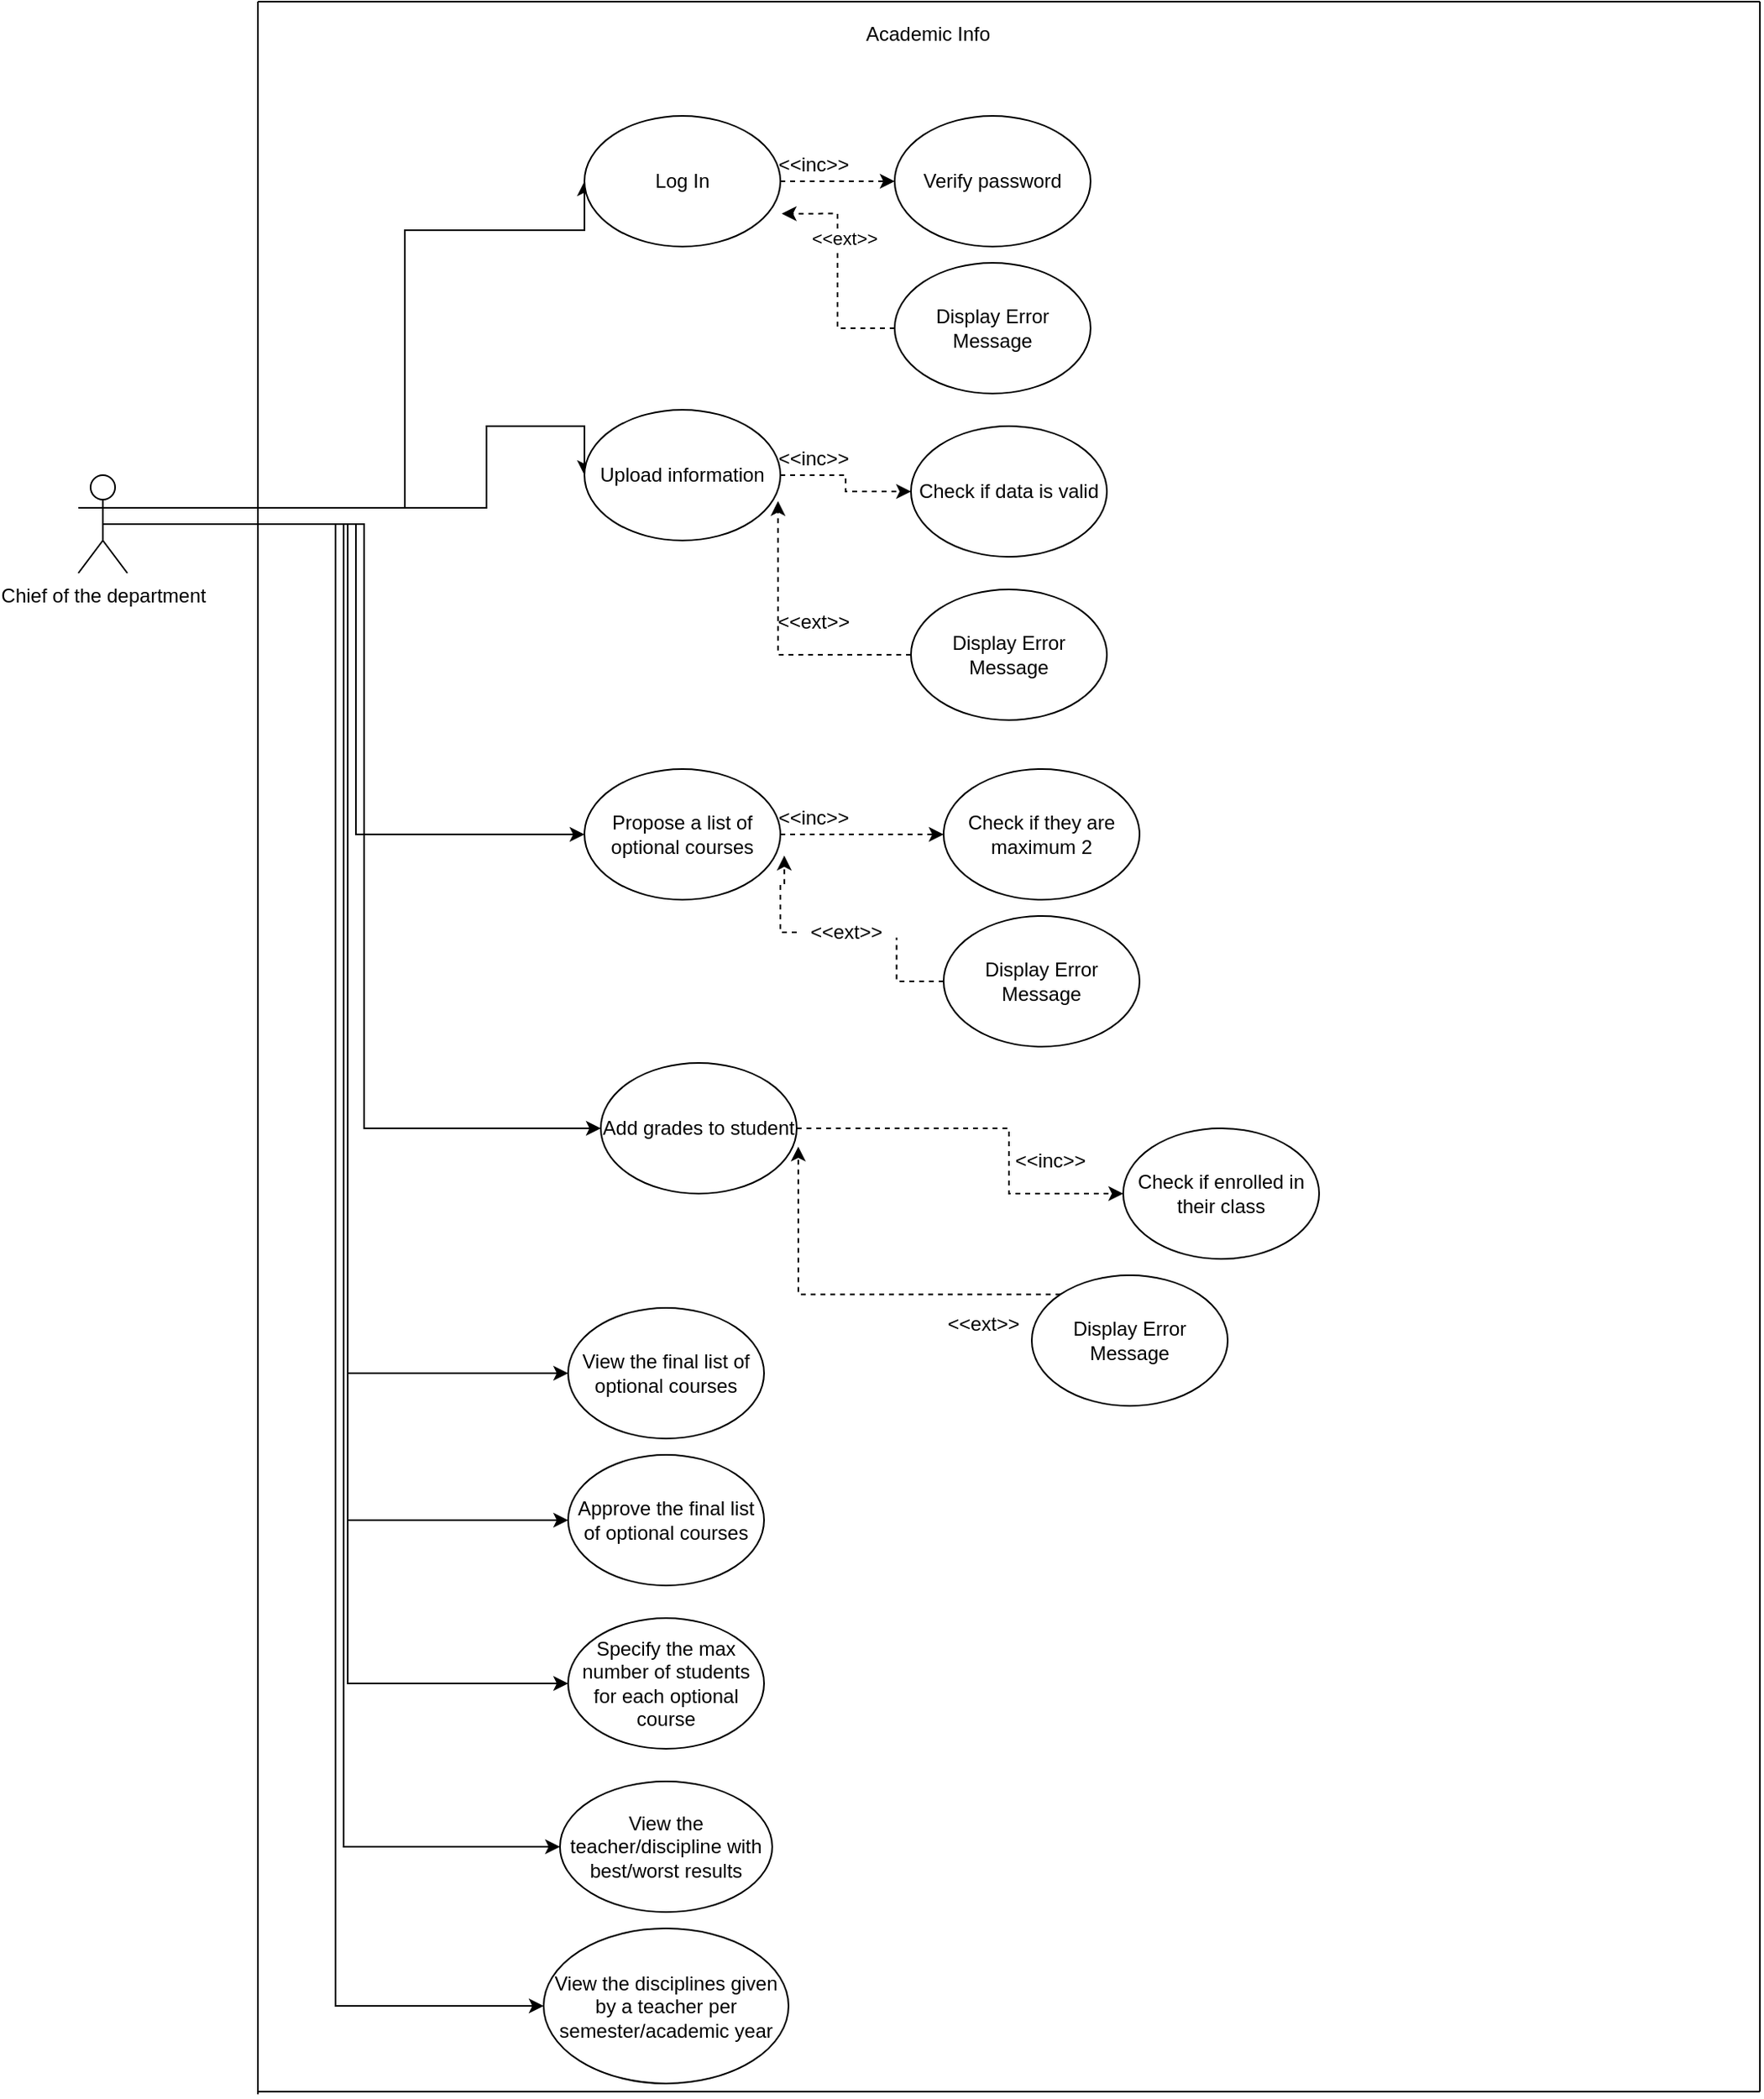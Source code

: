 <mxfile version="17.1.3" type="device"><diagram id="Ifw1mdcxxD01p3pMQ9GC" name="Page-1"><mxGraphModel dx="1865" dy="1748" grid="1" gridSize="10" guides="1" tooltips="1" connect="1" arrows="1" fold="1" page="1" pageScale="1" pageWidth="827" pageHeight="1169" math="0" shadow="0"><root><mxCell id="0"/><mxCell id="1" parent="0"/><mxCell id="pfWZykfjwaoLypPJ-LVU-12" style="edgeStyle=orthogonalEdgeStyle;rounded=0;orthogonalLoop=1;jettySize=auto;html=1;exitX=0.5;exitY=0.5;exitDx=0;exitDy=0;exitPerimeter=0;entryX=0;entryY=0.5;entryDx=0;entryDy=0;" parent="1" source="pfWZykfjwaoLypPJ-LVU-1" target="pfWZykfjwaoLypPJ-LVU-11" edge="1"><mxGeometry relative="1" as="geometry"><Array as="points"><mxPoint x="-30" y="-290"/><mxPoint x="-30" y="-460"/></Array></mxGeometry></mxCell><mxCell id="pfWZykfjwaoLypPJ-LVU-14" style="edgeStyle=orthogonalEdgeStyle;rounded=0;orthogonalLoop=1;jettySize=auto;html=1;exitX=0.5;exitY=0.5;exitDx=0;exitDy=0;exitPerimeter=0;entryX=0;entryY=0.5;entryDx=0;entryDy=0;" parent="1" source="pfWZykfjwaoLypPJ-LVU-1" target="pfWZykfjwaoLypPJ-LVU-13" edge="1"><mxGeometry relative="1" as="geometry"/></mxCell><mxCell id="pfWZykfjwaoLypPJ-LVU-16" style="edgeStyle=orthogonalEdgeStyle;rounded=0;orthogonalLoop=1;jettySize=auto;html=1;exitX=0.5;exitY=0.5;exitDx=0;exitDy=0;exitPerimeter=0;entryX=0;entryY=0.5;entryDx=0;entryDy=0;" parent="1" source="pfWZykfjwaoLypPJ-LVU-1" target="pfWZykfjwaoLypPJ-LVU-15" edge="1"><mxGeometry relative="1" as="geometry"><Array as="points"><mxPoint x="20" y="-290"/><mxPoint x="20" y="-340"/></Array></mxGeometry></mxCell><mxCell id="pfWZykfjwaoLypPJ-LVU-18" style="edgeStyle=orthogonalEdgeStyle;rounded=0;orthogonalLoop=1;jettySize=auto;html=1;exitX=0.5;exitY=0.5;exitDx=0;exitDy=0;exitPerimeter=0;entryX=0;entryY=0.5;entryDx=0;entryDy=0;" parent="1" source="pfWZykfjwaoLypPJ-LVU-1" target="pfWZykfjwaoLypPJ-LVU-17" edge="1"><mxGeometry relative="1" as="geometry"/></mxCell><mxCell id="1NIHrG5E7lL0fxhiLcZi-8" style="edgeStyle=orthogonalEdgeStyle;rounded=0;orthogonalLoop=1;jettySize=auto;html=1;exitX=0.5;exitY=0.5;exitDx=0;exitDy=0;exitPerimeter=0;entryX=0;entryY=0.5;entryDx=0;entryDy=0;" edge="1" parent="1" source="pfWZykfjwaoLypPJ-LVU-1" target="1NIHrG5E7lL0fxhiLcZi-3"><mxGeometry relative="1" as="geometry"/></mxCell><mxCell id="1NIHrG5E7lL0fxhiLcZi-9" style="edgeStyle=orthogonalEdgeStyle;rounded=0;orthogonalLoop=1;jettySize=auto;html=1;exitX=0.5;exitY=0.5;exitDx=0;exitDy=0;exitPerimeter=0;entryX=0;entryY=0.5;entryDx=0;entryDy=0;" edge="1" parent="1" source="pfWZykfjwaoLypPJ-LVU-1" target="1NIHrG5E7lL0fxhiLcZi-4"><mxGeometry relative="1" as="geometry"/></mxCell><mxCell id="1NIHrG5E7lL0fxhiLcZi-10" style="edgeStyle=orthogonalEdgeStyle;rounded=0;orthogonalLoop=1;jettySize=auto;html=1;exitX=0.5;exitY=0.5;exitDx=0;exitDy=0;exitPerimeter=0;entryX=0;entryY=0.5;entryDx=0;entryDy=0;" edge="1" parent="1" source="pfWZykfjwaoLypPJ-LVU-1" target="1NIHrG5E7lL0fxhiLcZi-5"><mxGeometry relative="1" as="geometry"/></mxCell><mxCell id="1NIHrG5E7lL0fxhiLcZi-11" style="edgeStyle=orthogonalEdgeStyle;rounded=0;orthogonalLoop=1;jettySize=auto;html=1;exitX=0.5;exitY=0.5;exitDx=0;exitDy=0;exitPerimeter=0;entryX=0;entryY=0.5;entryDx=0;entryDy=0;" edge="1" parent="1" source="pfWZykfjwaoLypPJ-LVU-1" target="1NIHrG5E7lL0fxhiLcZi-6"><mxGeometry relative="1" as="geometry"/></mxCell><mxCell id="1NIHrG5E7lL0fxhiLcZi-12" style="edgeStyle=orthogonalEdgeStyle;rounded=0;orthogonalLoop=1;jettySize=auto;html=1;exitX=0.5;exitY=0.5;exitDx=0;exitDy=0;exitPerimeter=0;entryX=0;entryY=0.5;entryDx=0;entryDy=0;" edge="1" parent="1" source="pfWZykfjwaoLypPJ-LVU-1" target="1NIHrG5E7lL0fxhiLcZi-7"><mxGeometry relative="1" as="geometry"/></mxCell><mxCell id="pfWZykfjwaoLypPJ-LVU-1" value="Chief of the department" style="shape=umlActor;verticalLabelPosition=bottom;verticalAlign=top;html=1;outlineConnect=0;" parent="1" vertex="1"><mxGeometry x="-230" y="-310" width="30" height="60" as="geometry"/></mxCell><mxCell id="pfWZykfjwaoLypPJ-LVU-30" style="edgeStyle=orthogonalEdgeStyle;rounded=0;orthogonalLoop=1;jettySize=auto;html=1;exitX=1;exitY=0.5;exitDx=0;exitDy=0;entryX=0;entryY=0.5;entryDx=0;entryDy=0;dashed=1;" parent="1" source="pfWZykfjwaoLypPJ-LVU-11" target="pfWZykfjwaoLypPJ-LVU-29" edge="1"><mxGeometry relative="1" as="geometry"/></mxCell><mxCell id="pfWZykfjwaoLypPJ-LVU-11" value="Log In" style="ellipse;whiteSpace=wrap;html=1;" parent="1" vertex="1"><mxGeometry x="80" y="-530" width="120" height="80" as="geometry"/></mxCell><mxCell id="pfWZykfjwaoLypPJ-LVU-44" style="edgeStyle=orthogonalEdgeStyle;rounded=0;orthogonalLoop=1;jettySize=auto;html=1;exitX=1;exitY=0.5;exitDx=0;exitDy=0;entryX=0;entryY=0.5;entryDx=0;entryDy=0;dashed=1;" parent="1" source="pfWZykfjwaoLypPJ-LVU-13" target="pfWZykfjwaoLypPJ-LVU-42" edge="1"><mxGeometry relative="1" as="geometry"/></mxCell><mxCell id="pfWZykfjwaoLypPJ-LVU-13" value="Propose a list of optional courses" style="ellipse;whiteSpace=wrap;html=1;" parent="1" vertex="1"><mxGeometry x="80" y="-130" width="120" height="80" as="geometry"/></mxCell><mxCell id="pfWZykfjwaoLypPJ-LVU-37" style="edgeStyle=orthogonalEdgeStyle;rounded=0;orthogonalLoop=1;jettySize=auto;html=1;exitX=1;exitY=0.5;exitDx=0;exitDy=0;entryX=0;entryY=0.5;entryDx=0;entryDy=0;dashed=1;" parent="1" source="pfWZykfjwaoLypPJ-LVU-15" target="pfWZykfjwaoLypPJ-LVU-36" edge="1"><mxGeometry relative="1" as="geometry"/></mxCell><mxCell id="pfWZykfjwaoLypPJ-LVU-15" value="Upload information" style="ellipse;whiteSpace=wrap;html=1;" parent="1" vertex="1"><mxGeometry x="80" y="-350" width="120" height="80" as="geometry"/></mxCell><mxCell id="V_DAbcqPA9rKKdh40VSJ-1" style="edgeStyle=orthogonalEdgeStyle;rounded=0;orthogonalLoop=1;jettySize=auto;html=1;exitX=1;exitY=0.5;exitDx=0;exitDy=0;entryX=0;entryY=0.5;entryDx=0;entryDy=0;dashed=1;" parent="1" source="pfWZykfjwaoLypPJ-LVU-17" target="pfWZykfjwaoLypPJ-LVU-49" edge="1"><mxGeometry relative="1" as="geometry"><Array as="points"><mxPoint x="340" y="90"/><mxPoint x="340" y="130"/></Array></mxGeometry></mxCell><mxCell id="pfWZykfjwaoLypPJ-LVU-17" value="Add grades to student" style="ellipse;whiteSpace=wrap;html=1;" parent="1" vertex="1"><mxGeometry x="90" y="50" width="120" height="80" as="geometry"/></mxCell><mxCell id="pfWZykfjwaoLypPJ-LVU-29" value="Verify password" style="ellipse;whiteSpace=wrap;html=1;" parent="1" vertex="1"><mxGeometry x="270" y="-530" width="120" height="80" as="geometry"/></mxCell><mxCell id="pfWZykfjwaoLypPJ-LVU-34" style="edgeStyle=orthogonalEdgeStyle;rounded=0;orthogonalLoop=1;jettySize=auto;html=1;exitX=0;exitY=0.5;exitDx=0;exitDy=0;entryX=1.007;entryY=0.748;entryDx=0;entryDy=0;entryPerimeter=0;dashed=1;" parent="1" source="pfWZykfjwaoLypPJ-LVU-31" target="pfWZykfjwaoLypPJ-LVU-11" edge="1"><mxGeometry relative="1" as="geometry"/></mxCell><mxCell id="pfWZykfjwaoLypPJ-LVU-35" value="&amp;lt;&amp;lt;ext&amp;gt;&amp;gt;" style="edgeLabel;html=1;align=center;verticalAlign=middle;resizable=0;points=[];" parent="pfWZykfjwaoLypPJ-LVU-34" vertex="1" connectable="0"><mxGeometry x="0.28" y="-4" relative="1" as="geometry"><mxPoint y="-1" as="offset"/></mxGeometry></mxCell><mxCell id="pfWZykfjwaoLypPJ-LVU-31" value="Display Error Message" style="ellipse;whiteSpace=wrap;html=1;" parent="1" vertex="1"><mxGeometry x="270" y="-440" width="120" height="80" as="geometry"/></mxCell><mxCell id="pfWZykfjwaoLypPJ-LVU-32" value="&amp;lt;&amp;lt;inc&amp;gt;&amp;gt;" style="text;html=1;align=center;verticalAlign=middle;resizable=0;points=[];autosize=1;strokeColor=none;fillColor=none;" parent="1" vertex="1"><mxGeometry x="190" y="-510" width="60" height="20" as="geometry"/></mxCell><mxCell id="pfWZykfjwaoLypPJ-LVU-36" value="Check if data is valid" style="ellipse;whiteSpace=wrap;html=1;" parent="1" vertex="1"><mxGeometry x="280" y="-340" width="120" height="80" as="geometry"/></mxCell><mxCell id="pfWZykfjwaoLypPJ-LVU-38" value="&amp;lt;&amp;lt;inc&amp;gt;&amp;gt;" style="text;html=1;align=center;verticalAlign=middle;resizable=0;points=[];autosize=1;strokeColor=none;fillColor=none;" parent="1" vertex="1"><mxGeometry x="190" y="-330" width="60" height="20" as="geometry"/></mxCell><mxCell id="pfWZykfjwaoLypPJ-LVU-40" style="edgeStyle=orthogonalEdgeStyle;rounded=0;orthogonalLoop=1;jettySize=auto;html=1;exitX=0;exitY=0.5;exitDx=0;exitDy=0;entryX=0.988;entryY=0.698;entryDx=0;entryDy=0;entryPerimeter=0;dashed=1;" parent="1" source="pfWZykfjwaoLypPJ-LVU-39" target="pfWZykfjwaoLypPJ-LVU-15" edge="1"><mxGeometry relative="1" as="geometry"/></mxCell><mxCell id="pfWZykfjwaoLypPJ-LVU-39" value="Display Error Message" style="ellipse;whiteSpace=wrap;html=1;" parent="1" vertex="1"><mxGeometry x="280" y="-240" width="120" height="80" as="geometry"/></mxCell><mxCell id="pfWZykfjwaoLypPJ-LVU-41" value="&amp;lt;&amp;lt;ext&amp;gt;&amp;gt;" style="text;html=1;align=center;verticalAlign=middle;resizable=0;points=[];autosize=1;strokeColor=none;fillColor=none;" parent="1" vertex="1"><mxGeometry x="190" y="-230" width="60" height="20" as="geometry"/></mxCell><mxCell id="pfWZykfjwaoLypPJ-LVU-42" value="Check if they are maximum 2" style="ellipse;whiteSpace=wrap;html=1;" parent="1" vertex="1"><mxGeometry x="300" y="-130" width="120" height="80" as="geometry"/></mxCell><mxCell id="pfWZykfjwaoLypPJ-LVU-46" style="edgeStyle=orthogonalEdgeStyle;rounded=0;orthogonalLoop=1;jettySize=auto;html=1;exitX=0;exitY=0.5;exitDx=0;exitDy=0;entryX=1.02;entryY=0.662;entryDx=0;entryDy=0;entryPerimeter=0;dashed=1;startArrow=none;" parent="1" source="pfWZykfjwaoLypPJ-LVU-47" target="pfWZykfjwaoLypPJ-LVU-13" edge="1"><mxGeometry relative="1" as="geometry"><Array as="points"><mxPoint x="200" y="-30"/><mxPoint x="200" y="-60"/><mxPoint x="202" y="-60"/></Array></mxGeometry></mxCell><mxCell id="pfWZykfjwaoLypPJ-LVU-43" value="Display Error Message" style="ellipse;whiteSpace=wrap;html=1;" parent="1" vertex="1"><mxGeometry x="300" y="-40" width="120" height="80" as="geometry"/></mxCell><mxCell id="pfWZykfjwaoLypPJ-LVU-45" value="&amp;lt;&amp;lt;inc&amp;gt;&amp;gt;" style="text;html=1;align=center;verticalAlign=middle;resizable=0;points=[];autosize=1;strokeColor=none;fillColor=none;" parent="1" vertex="1"><mxGeometry x="190" y="-110" width="60" height="20" as="geometry"/></mxCell><mxCell id="pfWZykfjwaoLypPJ-LVU-47" value="&amp;lt;&amp;lt;ext&amp;gt;&amp;gt;" style="text;html=1;align=center;verticalAlign=middle;resizable=0;points=[];autosize=1;strokeColor=none;fillColor=none;" parent="1" vertex="1"><mxGeometry x="210" y="-40" width="60" height="20" as="geometry"/></mxCell><mxCell id="pfWZykfjwaoLypPJ-LVU-48" value="" style="edgeStyle=orthogonalEdgeStyle;rounded=0;orthogonalLoop=1;jettySize=auto;html=1;exitX=0;exitY=0.5;exitDx=0;exitDy=0;entryX=1.02;entryY=0.662;entryDx=0;entryDy=0;entryPerimeter=0;dashed=1;endArrow=none;" parent="1" source="pfWZykfjwaoLypPJ-LVU-43" target="pfWZykfjwaoLypPJ-LVU-47" edge="1"><mxGeometry relative="1" as="geometry"><mxPoint x="300.0" as="sourcePoint"/><mxPoint x="202.4" y="-77.04" as="targetPoint"/></mxGeometry></mxCell><mxCell id="pfWZykfjwaoLypPJ-LVU-49" value="Check if enrolled in their class" style="ellipse;whiteSpace=wrap;html=1;" parent="1" vertex="1"><mxGeometry x="410" y="90" width="120" height="80" as="geometry"/></mxCell><mxCell id="V_DAbcqPA9rKKdh40VSJ-11" style="edgeStyle=orthogonalEdgeStyle;rounded=0;orthogonalLoop=1;jettySize=auto;html=1;exitX=0;exitY=0;exitDx=0;exitDy=0;entryX=1.008;entryY=0.64;entryDx=0;entryDy=0;entryPerimeter=0;dashed=1;" parent="1" source="pfWZykfjwaoLypPJ-LVU-50" target="pfWZykfjwaoLypPJ-LVU-17" edge="1"><mxGeometry relative="1" as="geometry"><Array as="points"><mxPoint x="211" y="192"/></Array></mxGeometry></mxCell><mxCell id="pfWZykfjwaoLypPJ-LVU-50" value="Display Error Message" style="ellipse;whiteSpace=wrap;html=1;" parent="1" vertex="1"><mxGeometry x="354" y="180" width="120" height="80" as="geometry"/></mxCell><mxCell id="V_DAbcqPA9rKKdh40VSJ-7" value="&amp;lt;&amp;lt;inc&amp;gt;&amp;gt;" style="text;html=1;align=center;verticalAlign=middle;resizable=0;points=[];autosize=1;strokeColor=none;fillColor=none;" parent="1" vertex="1"><mxGeometry x="335" y="100" width="60" height="20" as="geometry"/></mxCell><mxCell id="V_DAbcqPA9rKKdh40VSJ-15" value="&amp;lt;&amp;lt;ext&amp;gt;&amp;gt;" style="text;html=1;align=center;verticalAlign=middle;resizable=0;points=[];autosize=1;strokeColor=none;fillColor=none;" parent="1" vertex="1"><mxGeometry x="294" y="200" width="60" height="20" as="geometry"/></mxCell><mxCell id="V_DAbcqPA9rKKdh40VSJ-22" value="" style="endArrow=none;html=1;rounded=0;" parent="1" edge="1"><mxGeometry width="50" height="50" relative="1" as="geometry"><mxPoint x="-120" y="-600" as="sourcePoint"/><mxPoint x="800" y="-600" as="targetPoint"/></mxGeometry></mxCell><mxCell id="V_DAbcqPA9rKKdh40VSJ-23" value="" style="endArrow=none;html=1;rounded=0;" parent="1" edge="1"><mxGeometry width="50" height="50" relative="1" as="geometry"><mxPoint x="-120" y="681.6" as="sourcePoint"/><mxPoint x="-120" y="-600" as="targetPoint"/></mxGeometry></mxCell><mxCell id="V_DAbcqPA9rKKdh40VSJ-24" value="" style="endArrow=none;html=1;rounded=0;" parent="1" edge="1"><mxGeometry width="50" height="50" relative="1" as="geometry"><mxPoint x="-120" y="680" as="sourcePoint"/><mxPoint x="800" y="680" as="targetPoint"/></mxGeometry></mxCell><mxCell id="V_DAbcqPA9rKKdh40VSJ-25" value="" style="endArrow=none;html=1;rounded=0;" parent="1" edge="1"><mxGeometry width="50" height="50" relative="1" as="geometry"><mxPoint x="800" y="680" as="sourcePoint"/><mxPoint x="800" y="-600" as="targetPoint"/></mxGeometry></mxCell><mxCell id="V_DAbcqPA9rKKdh40VSJ-26" value="Academic Info&lt;br&gt;" style="text;html=1;align=center;verticalAlign=middle;resizable=0;points=[];autosize=1;strokeColor=none;fillColor=none;" parent="1" vertex="1"><mxGeometry x="245" y="-590" width="90" height="20" as="geometry"/></mxCell><mxCell id="1NIHrG5E7lL0fxhiLcZi-3" value="View the final list of optional courses" style="ellipse;whiteSpace=wrap;html=1;" vertex="1" parent="1"><mxGeometry x="70" y="200" width="120" height="80" as="geometry"/></mxCell><mxCell id="1NIHrG5E7lL0fxhiLcZi-4" value="&lt;span&gt;Approve the final list of optional courses&lt;/span&gt;" style="ellipse;whiteSpace=wrap;html=1;" vertex="1" parent="1"><mxGeometry x="70" y="290" width="120" height="80" as="geometry"/></mxCell><mxCell id="1NIHrG5E7lL0fxhiLcZi-5" value="Specify the max number of students for each optional course" style="ellipse;whiteSpace=wrap;html=1;" vertex="1" parent="1"><mxGeometry x="70" y="390" width="120" height="80" as="geometry"/></mxCell><mxCell id="1NIHrG5E7lL0fxhiLcZi-6" value="View the teacher/discipline with best/worst results" style="ellipse;whiteSpace=wrap;html=1;" vertex="1" parent="1"><mxGeometry x="65" y="490" width="130" height="80" as="geometry"/></mxCell><mxCell id="1NIHrG5E7lL0fxhiLcZi-7" value="View the disciplines given by a teacher per semester/academic year" style="ellipse;whiteSpace=wrap;html=1;" vertex="1" parent="1"><mxGeometry x="55" y="580" width="150" height="95" as="geometry"/></mxCell></root></mxGraphModel></diagram></mxfile>
